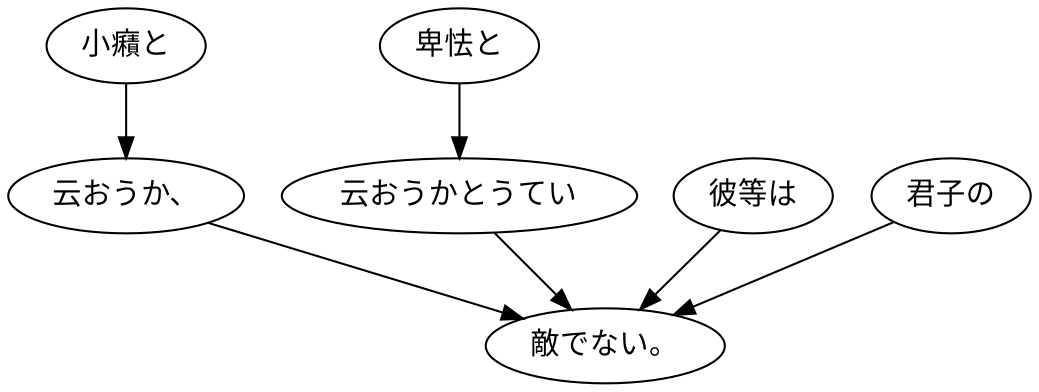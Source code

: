 digraph graph3313 {
	node0 [label="小癪と"];
	node1 [label="云おうか、"];
	node2 [label="卑怯と"];
	node3 [label="云おうかとうてい"];
	node4 [label="彼等は"];
	node5 [label="君子の"];
	node6 [label="敵でない。"];
	node0 -> node1;
	node1 -> node6;
	node2 -> node3;
	node3 -> node6;
	node4 -> node6;
	node5 -> node6;
}
